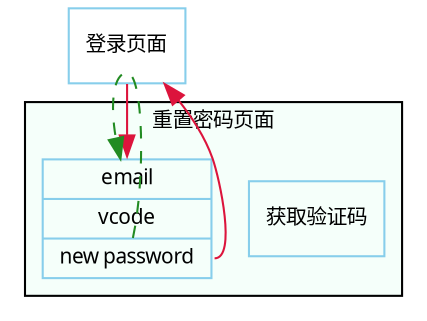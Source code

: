 digraph reset_password {
fontname = "SimHei";
fontsize = 10;       
rankdir = TB;

node [fontname = "SimHei", fontsize = 10, color="skyblue", shape="box"];
edge [fontname = "SimHei", fontsize = 10, color="crimson", style="solid"];

login_page [label="登录页面"];
vcode_button [label="获取验证码"];

node [shape="record"];

reset_page [label="{<head>email|vcode|<tail>new password}"];

        subgraph cluster_reset_page {
        label="重置密码页面";
        bgcolor="mintcream";
        reset_page;
        vcode_button;
        }

login_page -> reset_page:head;
reset_page:tail -> login_page;
reset_page:tail -> reset_page:head [style="dashed", color="forestgreen"];


}
